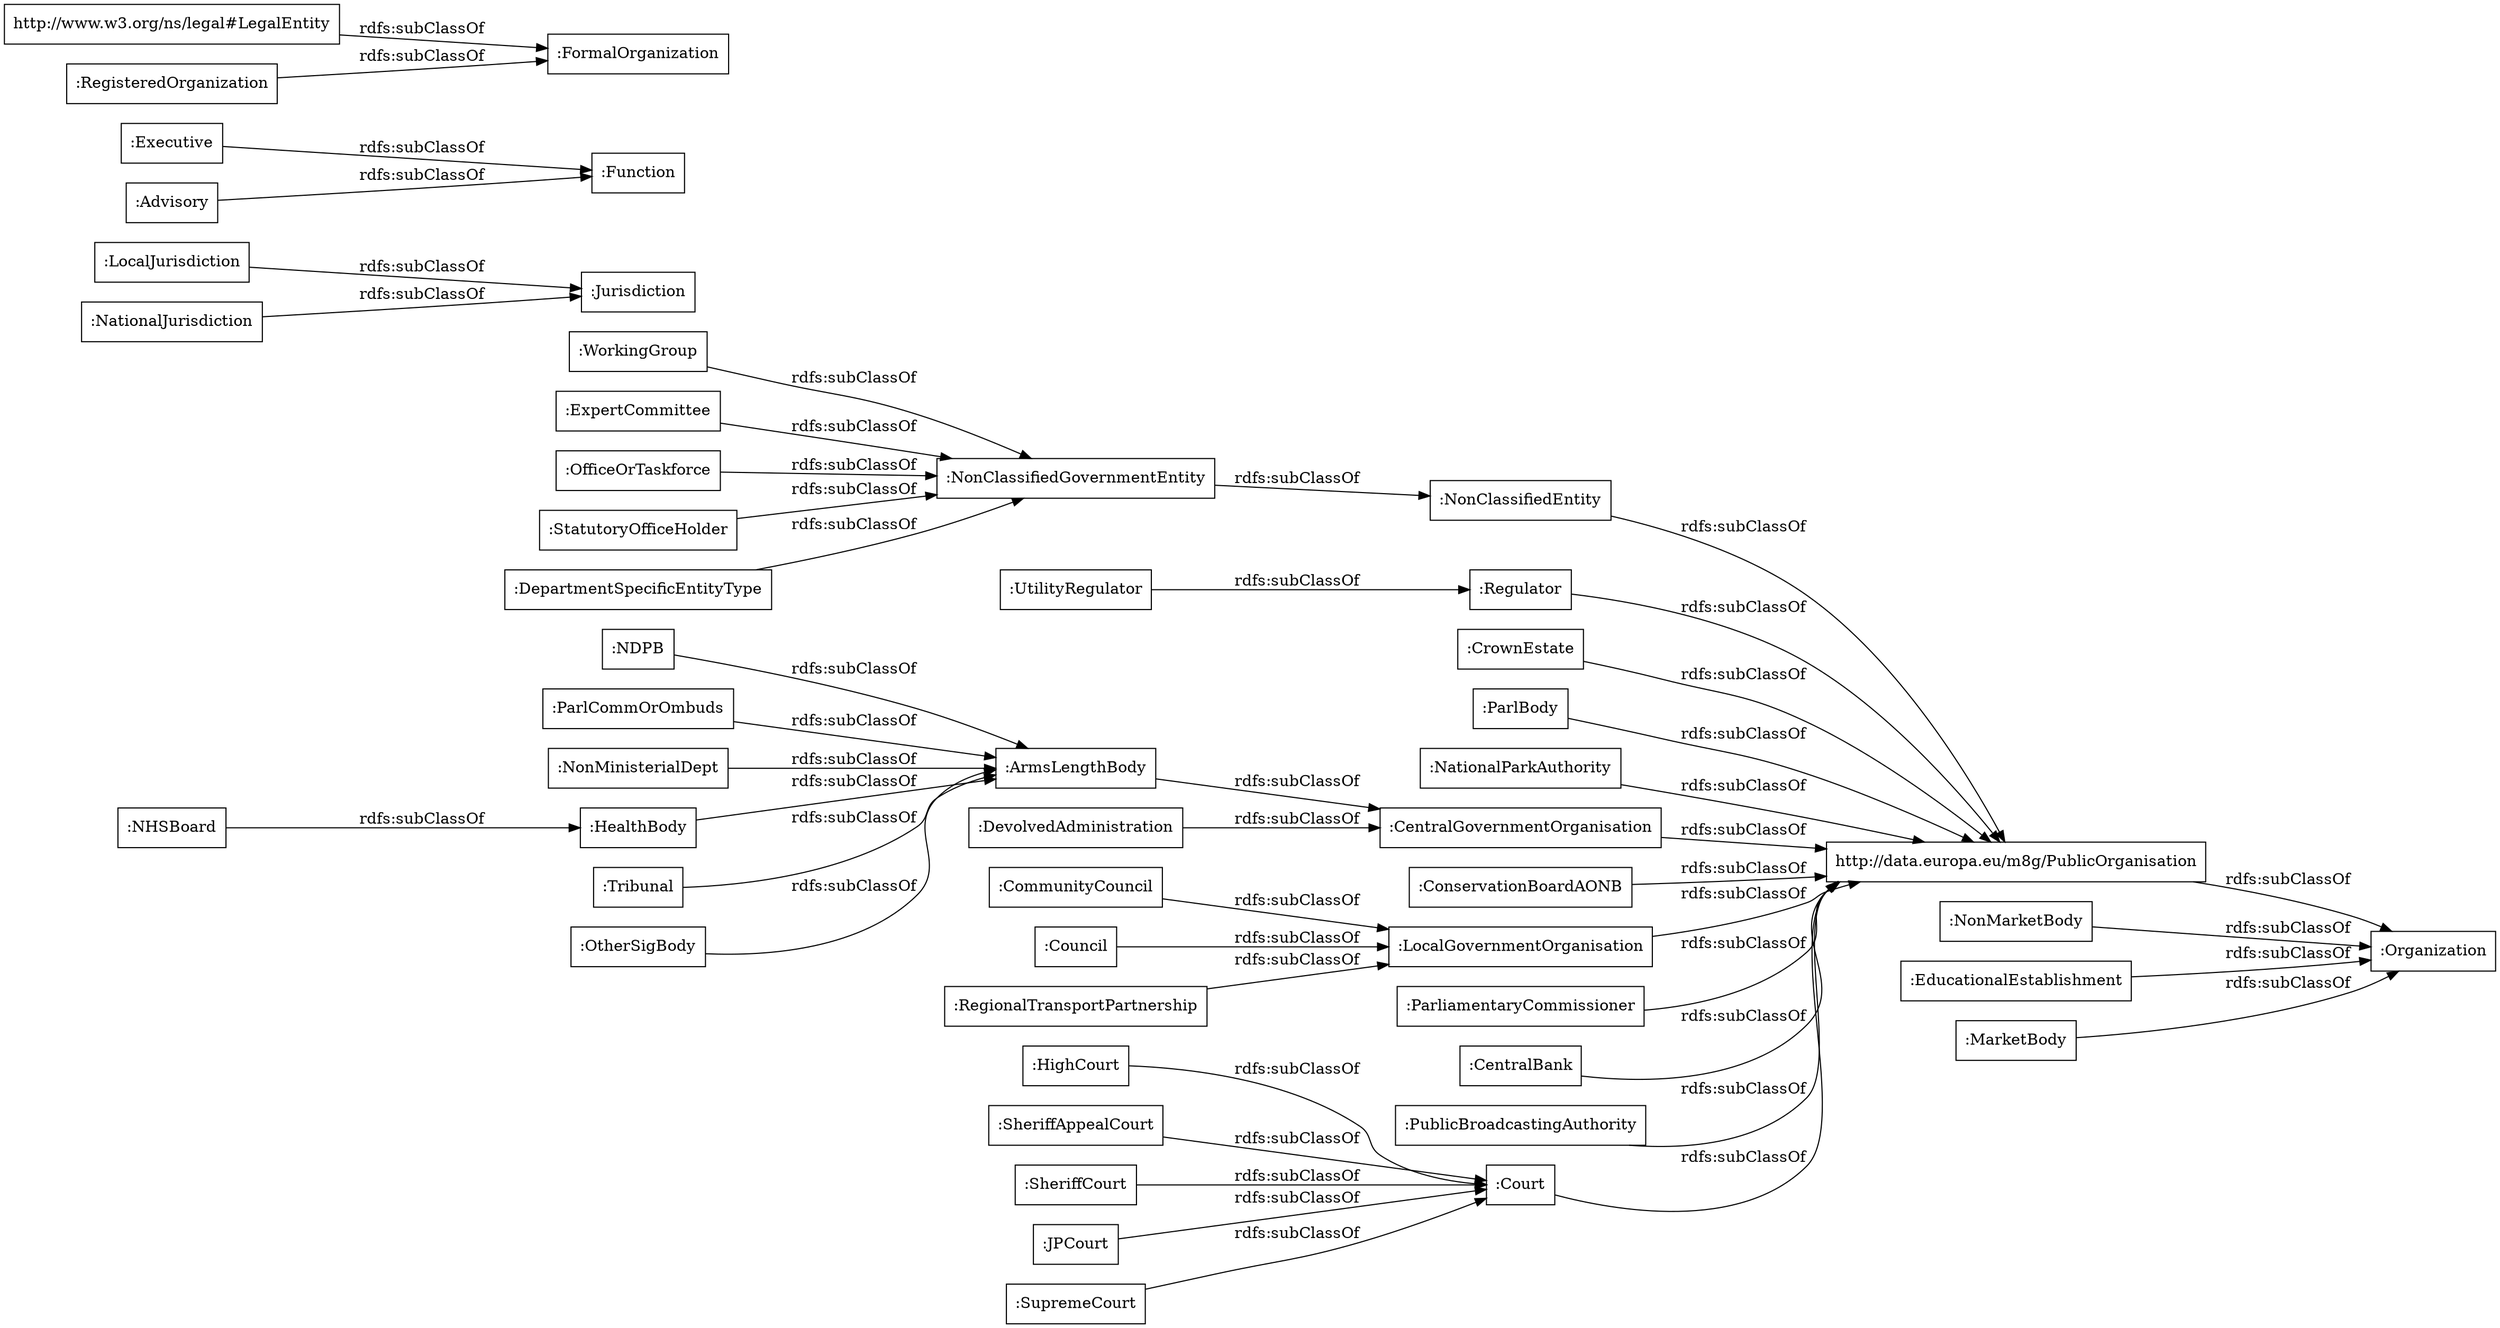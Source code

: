 digraph ar2dtool_diagram { 
rankdir=LR;
size="1000"
node [shape = rectangle, color="black"]; ":HighCourt" ":Jurisdiction" ":NonClassifiedEntity" ":NHSBoard" "http://data.europa.eu/m8g/PublicOrganisation" ":SupremeCourt" ":NonClassifiedGovernmentEntity" ":SheriffAppealCourt" ":CrownEstate" ":ParlBody" ":CommunityCouncil" ":Council" ":Executive" ":ExpertCommittee" ":NationalParkAuthority" ":UtilityRegulator" ":Regulator" ":Advisory" ":OtherSigBody" ":ConservationBoardAONB" ":NDPB" ":CentralGovernmentOrganisation" ":OfficeOrTaskforce" "http://www.w3.org/ns/legal#LegalEntity" ":RegisteredOrganization" ":ParlCommOrOmbuds" ":Function" ":Organization" ":ParliamentaryCommissioner" ":FormalOrganization" ":NonMarketBody" ":CentralBank" ":RegionalTransportPartnership" ":LocalJurisdiction" ":ArmsLengthBody" ":NonMinisterialDept" ":SheriffCourt" ":StatutoryOfficeHolder" ":DepartmentSpecificEntityType" ":Court" ":PublicBroadcastingAuthority" ":EducationalEstablishment" ":WorkingGroup" ":HealthBody" ":DevolvedAdministration" ":MarketBody" ":JPCourt" ":NationalJurisdiction" ":LocalGovernmentOrganisation" ":Tribunal" ; /*classes style*/
	":StatutoryOfficeHolder" -> ":NonClassifiedGovernmentEntity" [ label = "rdfs:subClassOf" ];
	":Advisory" -> ":Function" [ label = "rdfs:subClassOf" ];
	":CentralBank" -> "http://data.europa.eu/m8g/PublicOrganisation" [ label = "rdfs:subClassOf" ];
	":HighCourt" -> ":Court" [ label = "rdfs:subClassOf" ];
	":PublicBroadcastingAuthority" -> "http://data.europa.eu/m8g/PublicOrganisation" [ label = "rdfs:subClassOf" ];
	":ExpertCommittee" -> ":NonClassifiedGovernmentEntity" [ label = "rdfs:subClassOf" ];
	":RegionalTransportPartnership" -> ":LocalGovernmentOrganisation" [ label = "rdfs:subClassOf" ];
	":NonMinisterialDept" -> ":ArmsLengthBody" [ label = "rdfs:subClassOf" ];
	":OtherSigBody" -> ":ArmsLengthBody" [ label = "rdfs:subClassOf" ];
	":DevolvedAdministration" -> ":CentralGovernmentOrganisation" [ label = "rdfs:subClassOf" ];
	":CrownEstate" -> "http://data.europa.eu/m8g/PublicOrganisation" [ label = "rdfs:subClassOf" ];
	"http://www.w3.org/ns/legal#LegalEntity" -> ":FormalOrganization" [ label = "rdfs:subClassOf" ];
	":HealthBody" -> ":ArmsLengthBody" [ label = "rdfs:subClassOf" ];
	":CommunityCouncil" -> ":LocalGovernmentOrganisation" [ label = "rdfs:subClassOf" ];
	":RegisteredOrganization" -> ":FormalOrganization" [ label = "rdfs:subClassOf" ];
	":ArmsLengthBody" -> ":CentralGovernmentOrganisation" [ label = "rdfs:subClassOf" ];
	":UtilityRegulator" -> ":Regulator" [ label = "rdfs:subClassOf" ];
	":SheriffAppealCourt" -> ":Court" [ label = "rdfs:subClassOf" ];
	":NationalParkAuthority" -> "http://data.europa.eu/m8g/PublicOrganisation" [ label = "rdfs:subClassOf" ];
	":CentralGovernmentOrganisation" -> "http://data.europa.eu/m8g/PublicOrganisation" [ label = "rdfs:subClassOf" ];
	":ParlBody" -> "http://data.europa.eu/m8g/PublicOrganisation" [ label = "rdfs:subClassOf" ];
	":EducationalEstablishment" -> ":Organization" [ label = "rdfs:subClassOf" ];
	":JPCourt" -> ":Court" [ label = "rdfs:subClassOf" ];
	"http://data.europa.eu/m8g/PublicOrganisation" -> ":Organization" [ label = "rdfs:subClassOf" ];
	":NonMarketBody" -> ":Organization" [ label = "rdfs:subClassOf" ];
	":ConservationBoardAONB" -> "http://data.europa.eu/m8g/PublicOrganisation" [ label = "rdfs:subClassOf" ];
	":ParlCommOrOmbuds" -> ":ArmsLengthBody" [ label = "rdfs:subClassOf" ];
	":LocalGovernmentOrganisation" -> "http://data.europa.eu/m8g/PublicOrganisation" [ label = "rdfs:subClassOf" ];
	":OfficeOrTaskforce" -> ":NonClassifiedGovernmentEntity" [ label = "rdfs:subClassOf" ];
	":DepartmentSpecificEntityType" -> ":NonClassifiedGovernmentEntity" [ label = "rdfs:subClassOf" ];
	":Court" -> "http://data.europa.eu/m8g/PublicOrganisation" [ label = "rdfs:subClassOf" ];
	":Tribunal" -> ":ArmsLengthBody" [ label = "rdfs:subClassOf" ];
	":Council" -> ":LocalGovernmentOrganisation" [ label = "rdfs:subClassOf" ];
	":SupremeCourt" -> ":Court" [ label = "rdfs:subClassOf" ];
	":NonClassifiedEntity" -> "http://data.europa.eu/m8g/PublicOrganisation" [ label = "rdfs:subClassOf" ];
	":Executive" -> ":Function" [ label = "rdfs:subClassOf" ];
	":SheriffCourt" -> ":Court" [ label = "rdfs:subClassOf" ];
	":NDPB" -> ":ArmsLengthBody" [ label = "rdfs:subClassOf" ];
	":ParliamentaryCommissioner" -> "http://data.europa.eu/m8g/PublicOrganisation" [ label = "rdfs:subClassOf" ];
	":MarketBody" -> ":Organization" [ label = "rdfs:subClassOf" ];
	":NHSBoard" -> ":HealthBody" [ label = "rdfs:subClassOf" ];
	":Regulator" -> "http://data.europa.eu/m8g/PublicOrganisation" [ label = "rdfs:subClassOf" ];
	":WorkingGroup" -> ":NonClassifiedGovernmentEntity" [ label = "rdfs:subClassOf" ];
	":LocalJurisdiction" -> ":Jurisdiction" [ label = "rdfs:subClassOf" ];
	":NationalJurisdiction" -> ":Jurisdiction" [ label = "rdfs:subClassOf" ];
	":NonClassifiedGovernmentEntity" -> ":NonClassifiedEntity" [ label = "rdfs:subClassOf" ];

}
